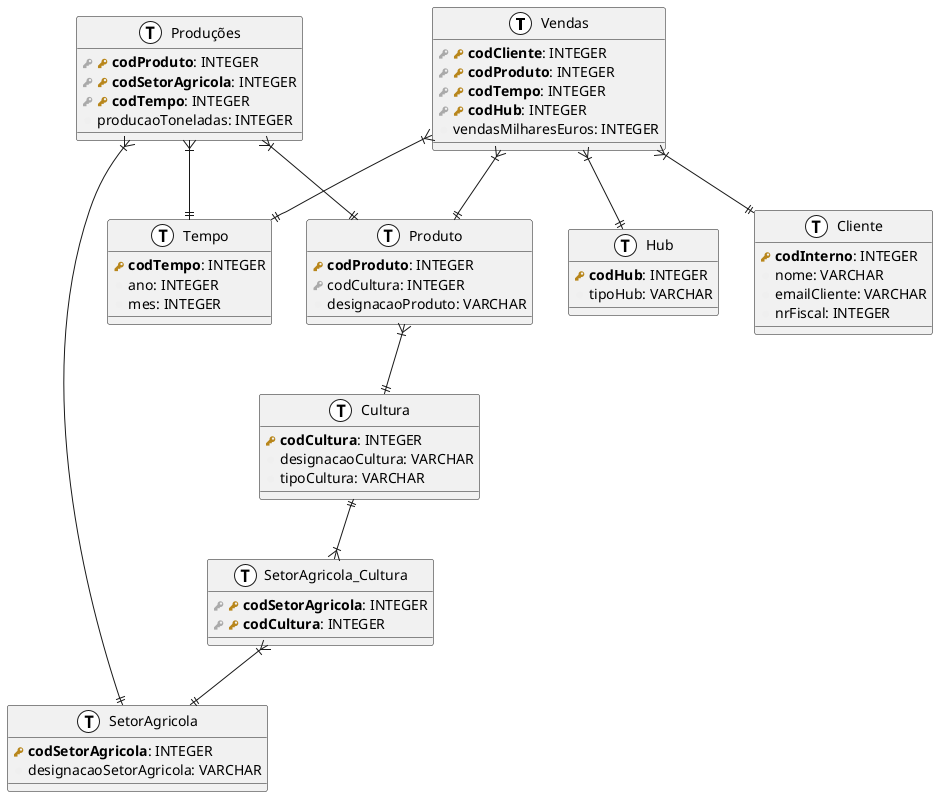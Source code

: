 @startuml
!define primary_key(x) <b><color:#b8861b><&key></color> x</b>
!define foreign_key(x) <color:#aaaaaa><&key></color> x
!define column(x) <color:#efefef><&media-record></color> x
!define table(x) entity x << (T, white) >>

' Zero or One	|o--
' Exactly One	||--
' Zero or Many	}o--
' One or Many	}|--

table( Vendas ) {
    foreign_key(primary_key( codCliente )): INTEGER
    foreign_key(primary_key( codProduto )): INTEGER
    foreign_key(primary_key( codTempo )): INTEGER
    foreign_key(primary_key( codHub )): INTEGER
    column( vendasMilharesEuros ): INTEGER
}

table( Produções ) {
    foreign_key(primary_key( codProduto )): INTEGER
    foreign_key(primary_key( codSetorAgricola )): INTEGER
    foreign_key(primary_key( codTempo )): INTEGER
    column( producaoToneladas ): INTEGER
}

table( Produto ) {
    primary_key( codProduto ): INTEGER
    foreign_key( codCultura ): INTEGER
    column( designacaoProduto ): VARCHAR
}

table( SetorAgricola ) {
    primary_key( codSetorAgricola ): INTEGER
    column( designacaoSetorAgricola ): VARCHAR
}

table( Cliente ) {
     primary_key( codInterno ): INTEGER
     column( nome ): VARCHAR
     column( emailCliente ): VARCHAR
     column( nrFiscal ): INTEGER
}

table( Cultura ) {
    primary_key( codCultura ): INTEGER
    column( designacaoCultura ): VARCHAR
    column( tipoCultura ): VARCHAR
}

table( SetorAgricola_Cultura ) {
    foreign_key(primary_key( codSetorAgricola )): INTEGER
    foreign_key(primary_key( codCultura )): INTEGER
}

table( Tempo ) {
    primary_key( codTempo ): INTEGER
    column( ano ): INTEGER
    column( mes ): INTEGER
}

table( Hub ) {
    primary_key( codHub ): INTEGER
    column( tipoHub ): VARCHAR
}

' nao fazer tabela tipoHub nem ClientesProdutores porque gasta espaco na base dados
' quando para obter todos os clientes produtores basta fazer um select distinct
' ou constraint

Vendas }|--|| Cliente
Vendas }|--|| Produto
Produções }|--|| Produto
Produções }|--|| SetorAgricola
Vendas }|--|| Tempo
Produções }|--|| Tempo
Produto }|--|| Cultura
Cultura ||--|{ SetorAgricola_Cultura
SetorAgricola_Cultura }|--|| SetorAgricola
Vendas }|--|| Hub

@enduml